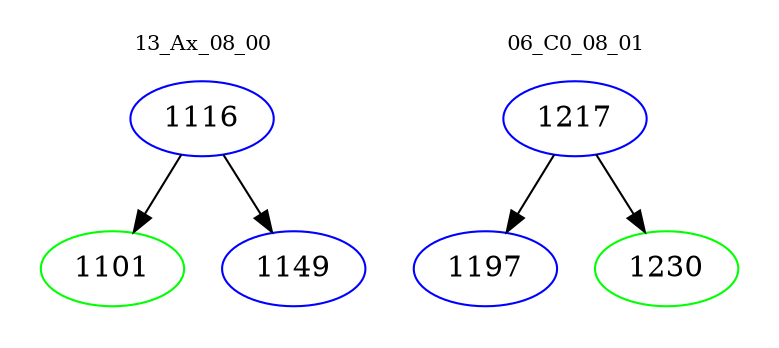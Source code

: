 digraph{
subgraph cluster_0 {
color = white
label = "13_Ax_08_00";
fontsize=10;
T0_1116 [label="1116", color="blue"]
T0_1116 -> T0_1101 [color="black"]
T0_1101 [label="1101", color="green"]
T0_1116 -> T0_1149 [color="black"]
T0_1149 [label="1149", color="blue"]
}
subgraph cluster_1 {
color = white
label = "06_C0_08_01";
fontsize=10;
T1_1217 [label="1217", color="blue"]
T1_1217 -> T1_1197 [color="black"]
T1_1197 [label="1197", color="blue"]
T1_1217 -> T1_1230 [color="black"]
T1_1230 [label="1230", color="green"]
}
}
